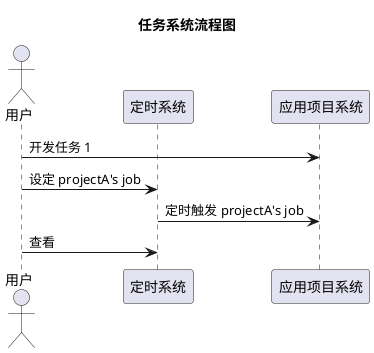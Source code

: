 @startuml

title 任务系统流程图

actor "用户" as user
participant "定时系统" as cli
participant "应用项目系统" as projectA

user -> projectA: 开发任务 1
user -> cli: 设定 projectA's job
cli -> projectA: 定时触发 projectA's job


user -> cli: 查看

@enduml
